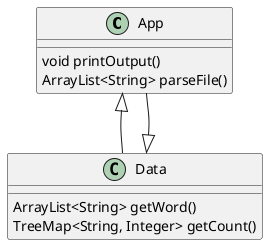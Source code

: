 @startuml
class App{
    void printOutput()
    ArrayList<String> parseFile()
}
class Data{
    ArrayList<String> getWord()
    TreeMap<String, Integer> getCount()
}
App <|-- Data
Data <|-- App
@enduml